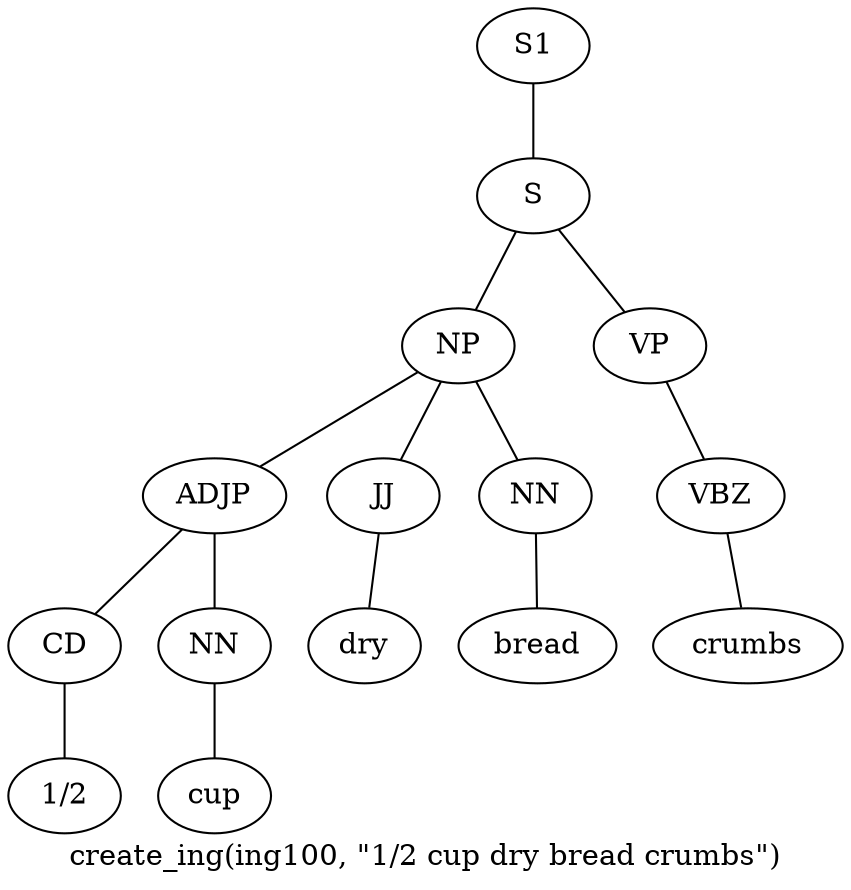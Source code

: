 graph SyntaxGraph {
	label = "create_ing(ing100, \"1/2 cup dry bread crumbs\")";
	Node0 [label="S1"];
	Node1 [label="S"];
	Node2 [label="NP"];
	Node3 [label="ADJP"];
	Node4 [label="CD"];
	Node5 [label="1/2"];
	Node6 [label="NN"];
	Node7 [label="cup"];
	Node8 [label="JJ"];
	Node9 [label="dry"];
	Node10 [label="NN"];
	Node11 [label="bread"];
	Node12 [label="VP"];
	Node13 [label="VBZ"];
	Node14 [label="crumbs"];

	Node0 -- Node1;
	Node1 -- Node2;
	Node1 -- Node12;
	Node2 -- Node3;
	Node2 -- Node8;
	Node2 -- Node10;
	Node3 -- Node4;
	Node3 -- Node6;
	Node4 -- Node5;
	Node6 -- Node7;
	Node8 -- Node9;
	Node10 -- Node11;
	Node12 -- Node13;
	Node13 -- Node14;
}